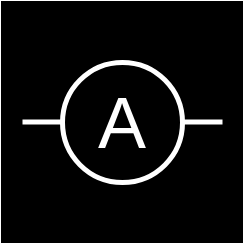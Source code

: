 <mxfile version="24.2.5" type="device">
  <diagram name="Page-1" id="3yHXsXy3GaDdZvMfvjRr">
    <mxGraphModel dx="1674" dy="843" grid="1" gridSize="10" guides="1" tooltips="1" connect="1" arrows="1" fold="1" page="1" pageScale="1" pageWidth="1169" pageHeight="827" math="0" shadow="0">
      <root>
        <mxCell id="0" />
        <mxCell id="1" parent="0" />
        <mxCell id="IpjYhmgJ4ee4G2J0kLjC-6" value="" style="whiteSpace=wrap;html=1;aspect=fixed;fillColor=#000000;" vertex="1" parent="1">
          <mxGeometry x="525" y="354" width="120" height="120" as="geometry" />
        </mxCell>
        <mxCell id="IpjYhmgJ4ee4G2J0kLjC-7" value="" style="ellipse;whiteSpace=wrap;html=1;aspect=fixed;fillColor=none;strokeWidth=2.5;strokeColor=white" vertex="1" parent="1">
          <mxGeometry x="555" y="384" width="60" height="60" as="geometry" />
        </mxCell>
        <mxCell id="IpjYhmgJ4ee4G2J0kLjC-8" value="&lt;font style=&quot;font-size: 36px;&quot;&gt;A&lt;/font&gt;" style="text;html=1;align=center;verticalAlign=middle;whiteSpace=wrap;rounded=0;fontColor=white" vertex="1" parent="1">
          <mxGeometry x="555" y="401.5" width="60" height="25" as="geometry" />
        </mxCell>
        <mxCell id="IpjYhmgJ4ee4G2J0kLjC-9" value="" style="endArrow=none;html=1;rounded=0;strokeWidth=2.5;strokeColor=white;exitX=1;exitY=0.5;exitDx=0;exitDy=0;" edge="1" parent="1">
          <mxGeometry width="50" height="50" relative="1" as="geometry">
            <mxPoint x="615" y="413.76" as="sourcePoint" />
            <mxPoint x="635" y="413.76" as="targetPoint" />
          </mxGeometry>
        </mxCell>
        <mxCell id="IpjYhmgJ4ee4G2J0kLjC-10" value="" style="endArrow=none;html=1;rounded=0;strokeWidth=2.5;strokeColor=white;exitX=1;exitY=0.5;exitDx=0;exitDy=0;" edge="1" parent="1">
          <mxGeometry width="50" height="50" relative="1" as="geometry">
            <mxPoint x="535" y="413.76" as="sourcePoint" />
            <mxPoint x="555" y="413.76" as="targetPoint" />
          </mxGeometry>
        </mxCell>
      </root>
    </mxGraphModel>
  </diagram>
</mxfile>
